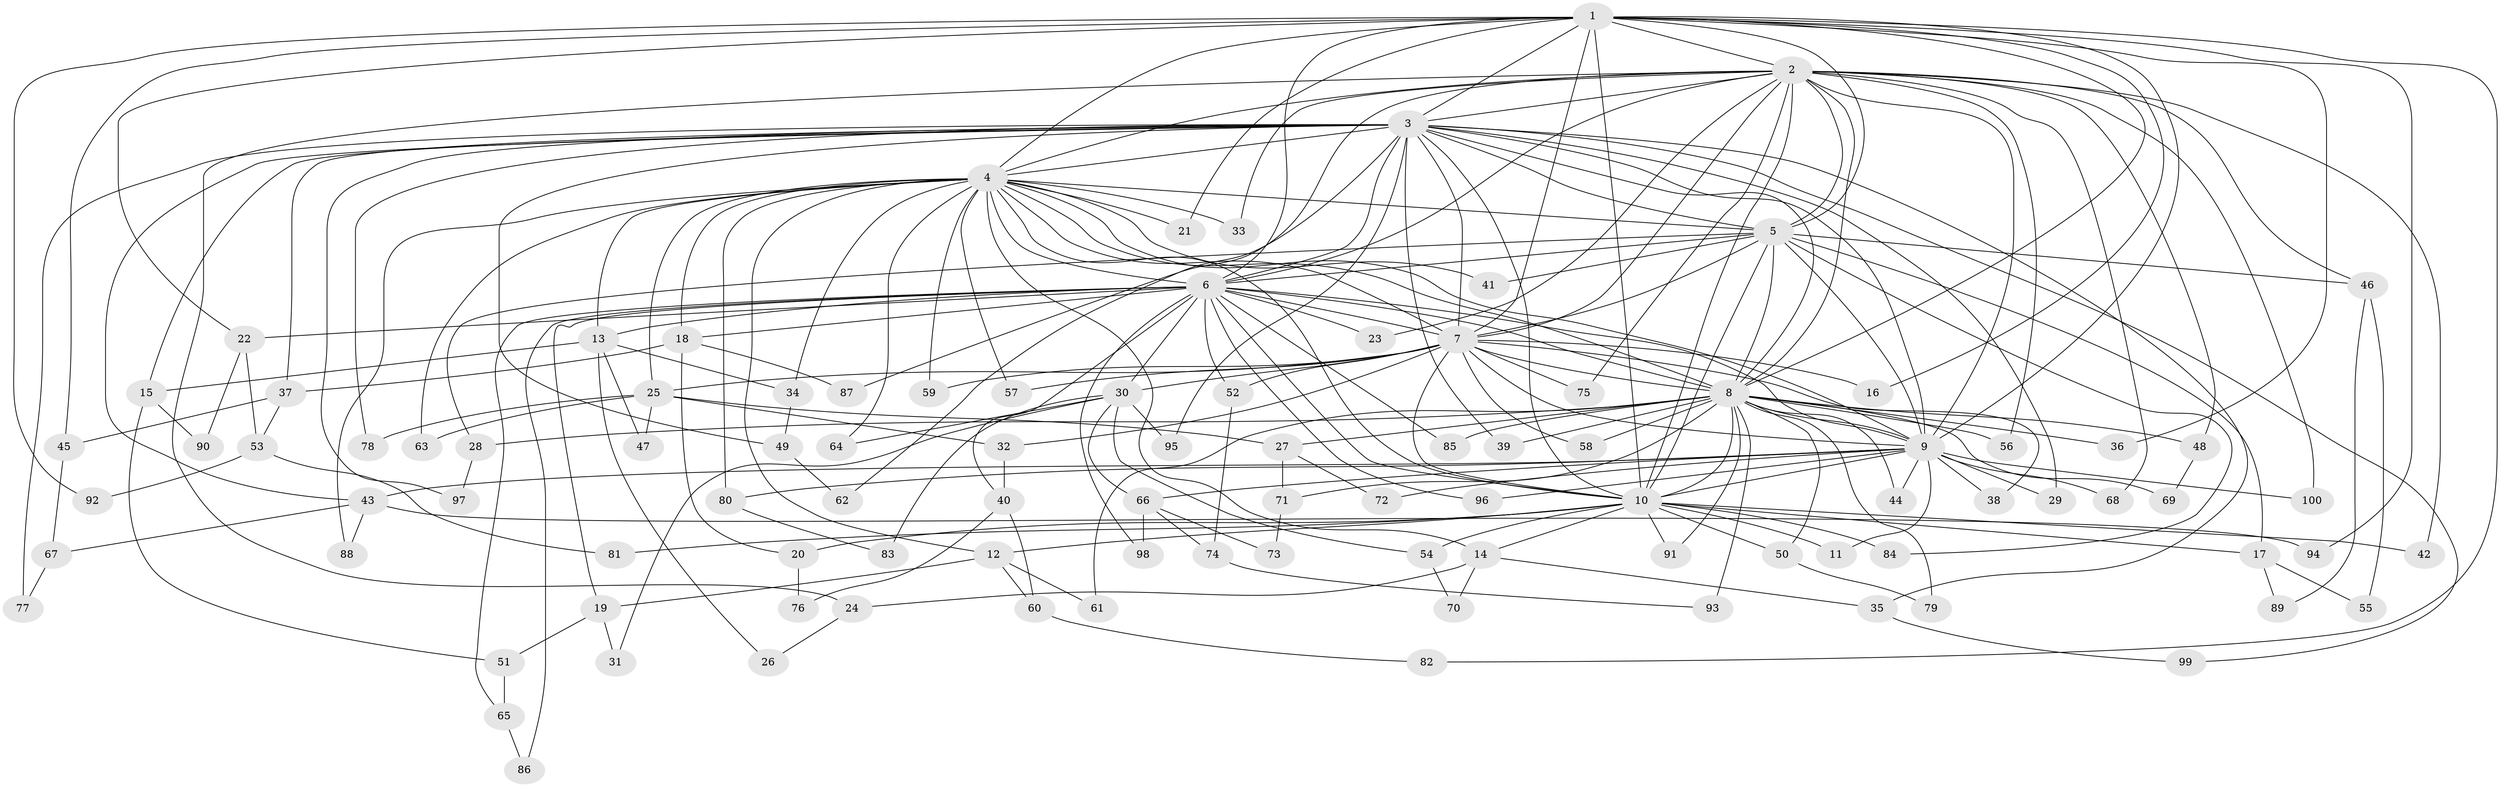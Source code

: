 // Generated by graph-tools (version 1.1) at 2025/11/02/21/25 10:11:07]
// undirected, 100 vertices, 225 edges
graph export_dot {
graph [start="1"]
  node [color=gray90,style=filled];
  1;
  2;
  3;
  4;
  5;
  6;
  7;
  8;
  9;
  10;
  11;
  12;
  13;
  14;
  15;
  16;
  17;
  18;
  19;
  20;
  21;
  22;
  23;
  24;
  25;
  26;
  27;
  28;
  29;
  30;
  31;
  32;
  33;
  34;
  35;
  36;
  37;
  38;
  39;
  40;
  41;
  42;
  43;
  44;
  45;
  46;
  47;
  48;
  49;
  50;
  51;
  52;
  53;
  54;
  55;
  56;
  57;
  58;
  59;
  60;
  61;
  62;
  63;
  64;
  65;
  66;
  67;
  68;
  69;
  70;
  71;
  72;
  73;
  74;
  75;
  76;
  77;
  78;
  79;
  80;
  81;
  82;
  83;
  84;
  85;
  86;
  87;
  88;
  89;
  90;
  91;
  92;
  93;
  94;
  95;
  96;
  97;
  98;
  99;
  100;
  1 -- 2;
  1 -- 3;
  1 -- 4;
  1 -- 5;
  1 -- 6;
  1 -- 7;
  1 -- 8;
  1 -- 9;
  1 -- 10;
  1 -- 16;
  1 -- 21;
  1 -- 22;
  1 -- 36;
  1 -- 45;
  1 -- 82;
  1 -- 92;
  1 -- 94;
  2 -- 3;
  2 -- 4;
  2 -- 5;
  2 -- 6;
  2 -- 7;
  2 -- 8;
  2 -- 9;
  2 -- 10;
  2 -- 23;
  2 -- 24;
  2 -- 33;
  2 -- 42;
  2 -- 46;
  2 -- 48;
  2 -- 56;
  2 -- 68;
  2 -- 75;
  2 -- 87;
  2 -- 100;
  3 -- 4;
  3 -- 5;
  3 -- 6;
  3 -- 7;
  3 -- 8;
  3 -- 9;
  3 -- 10;
  3 -- 15;
  3 -- 29;
  3 -- 35;
  3 -- 37;
  3 -- 39;
  3 -- 43;
  3 -- 49;
  3 -- 62;
  3 -- 77;
  3 -- 78;
  3 -- 95;
  3 -- 97;
  3 -- 99;
  4 -- 5;
  4 -- 6;
  4 -- 7;
  4 -- 8;
  4 -- 9;
  4 -- 10;
  4 -- 12;
  4 -- 13;
  4 -- 14;
  4 -- 18;
  4 -- 21;
  4 -- 25;
  4 -- 33;
  4 -- 34;
  4 -- 41;
  4 -- 57;
  4 -- 59;
  4 -- 63;
  4 -- 64;
  4 -- 80;
  4 -- 88;
  5 -- 6;
  5 -- 7;
  5 -- 8;
  5 -- 9;
  5 -- 10;
  5 -- 17;
  5 -- 28;
  5 -- 41;
  5 -- 46;
  5 -- 84;
  6 -- 7;
  6 -- 8;
  6 -- 9;
  6 -- 10;
  6 -- 13;
  6 -- 18;
  6 -- 19;
  6 -- 22;
  6 -- 23;
  6 -- 30;
  6 -- 40;
  6 -- 52;
  6 -- 65;
  6 -- 85;
  6 -- 86;
  6 -- 96;
  6 -- 98;
  7 -- 8;
  7 -- 9;
  7 -- 10;
  7 -- 16;
  7 -- 25;
  7 -- 30;
  7 -- 32;
  7 -- 38;
  7 -- 52;
  7 -- 57;
  7 -- 58;
  7 -- 59;
  7 -- 75;
  8 -- 9;
  8 -- 10;
  8 -- 27;
  8 -- 28;
  8 -- 36;
  8 -- 39;
  8 -- 44;
  8 -- 48;
  8 -- 50;
  8 -- 56;
  8 -- 58;
  8 -- 61;
  8 -- 69;
  8 -- 71;
  8 -- 79;
  8 -- 85;
  8 -- 91;
  8 -- 93;
  9 -- 10;
  9 -- 11;
  9 -- 29;
  9 -- 38;
  9 -- 43;
  9 -- 44;
  9 -- 66;
  9 -- 68;
  9 -- 72;
  9 -- 80;
  9 -- 96;
  9 -- 100;
  10 -- 11;
  10 -- 12;
  10 -- 14;
  10 -- 17;
  10 -- 20;
  10 -- 42;
  10 -- 50;
  10 -- 54;
  10 -- 81;
  10 -- 84;
  10 -- 91;
  12 -- 19;
  12 -- 60;
  12 -- 61;
  13 -- 15;
  13 -- 26;
  13 -- 34;
  13 -- 47;
  14 -- 24;
  14 -- 35;
  14 -- 70;
  15 -- 51;
  15 -- 90;
  17 -- 55;
  17 -- 89;
  18 -- 20;
  18 -- 37;
  18 -- 87;
  19 -- 31;
  19 -- 51;
  20 -- 76;
  22 -- 53;
  22 -- 90;
  24 -- 26;
  25 -- 27;
  25 -- 32;
  25 -- 47;
  25 -- 63;
  25 -- 78;
  27 -- 71;
  27 -- 72;
  28 -- 97;
  30 -- 31;
  30 -- 54;
  30 -- 64;
  30 -- 66;
  30 -- 83;
  30 -- 95;
  32 -- 40;
  34 -- 49;
  35 -- 99;
  37 -- 45;
  37 -- 53;
  40 -- 60;
  40 -- 76;
  43 -- 67;
  43 -- 88;
  43 -- 94;
  45 -- 67;
  46 -- 55;
  46 -- 89;
  48 -- 69;
  49 -- 62;
  50 -- 79;
  51 -- 65;
  52 -- 74;
  53 -- 81;
  53 -- 92;
  54 -- 70;
  60 -- 82;
  65 -- 86;
  66 -- 73;
  66 -- 74;
  66 -- 98;
  67 -- 77;
  71 -- 73;
  74 -- 93;
  80 -- 83;
}
